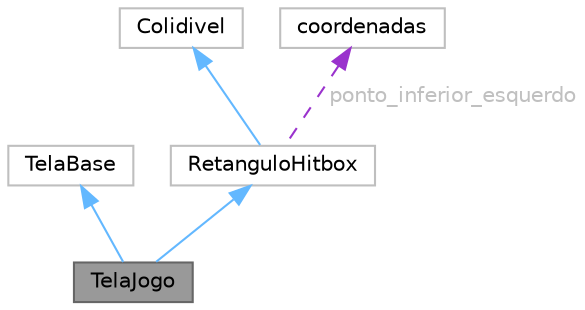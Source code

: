 digraph "TelaJogo"
{
 // LATEX_PDF_SIZE
  bgcolor="transparent";
  edge [fontname=Helvetica,fontsize=10,labelfontname=Helvetica,labelfontsize=10];
  node [fontname=Helvetica,fontsize=10,shape=box,height=0.2,width=0.4];
  Node1 [id="Node000001",label="TelaJogo",height=0.2,width=0.4,color="gray40", fillcolor="grey60", style="filled", fontcolor="black",tooltip=" "];
  Node2 -> Node1 [id="edge1_Node000001_Node000002",dir="back",color="steelblue1",style="solid",tooltip=" "];
  Node2 [id="Node000002",label="TelaBase",height=0.2,width=0.4,color="grey75", fillcolor="white", style="filled",URL="$classTelaBase.html",tooltip=" "];
  Node3 -> Node1 [id="edge2_Node000001_Node000003",dir="back",color="steelblue1",style="solid",tooltip=" "];
  Node3 [id="Node000003",label="RetanguloHitbox",height=0.2,width=0.4,color="grey75", fillcolor="white", style="filled",URL="$classRetanguloHitbox.html",tooltip=" "];
  Node4 -> Node3 [id="edge3_Node000003_Node000004",dir="back",color="steelblue1",style="solid",tooltip=" "];
  Node4 [id="Node000004",label="Colidivel",height=0.2,width=0.4,color="grey75", fillcolor="white", style="filled",URL="$classColidivel.html",tooltip=" "];
  Node5 -> Node3 [id="edge4_Node000003_Node000005",dir="back",color="darkorchid3",style="dashed",tooltip=" ",label=" ponto_inferior_esquerdo",fontcolor="grey" ];
  Node5 [id="Node000005",label="coordenadas",height=0.2,width=0.4,color="grey75", fillcolor="white", style="filled",URL="$structcoordenadas.html",tooltip=" "];
}

